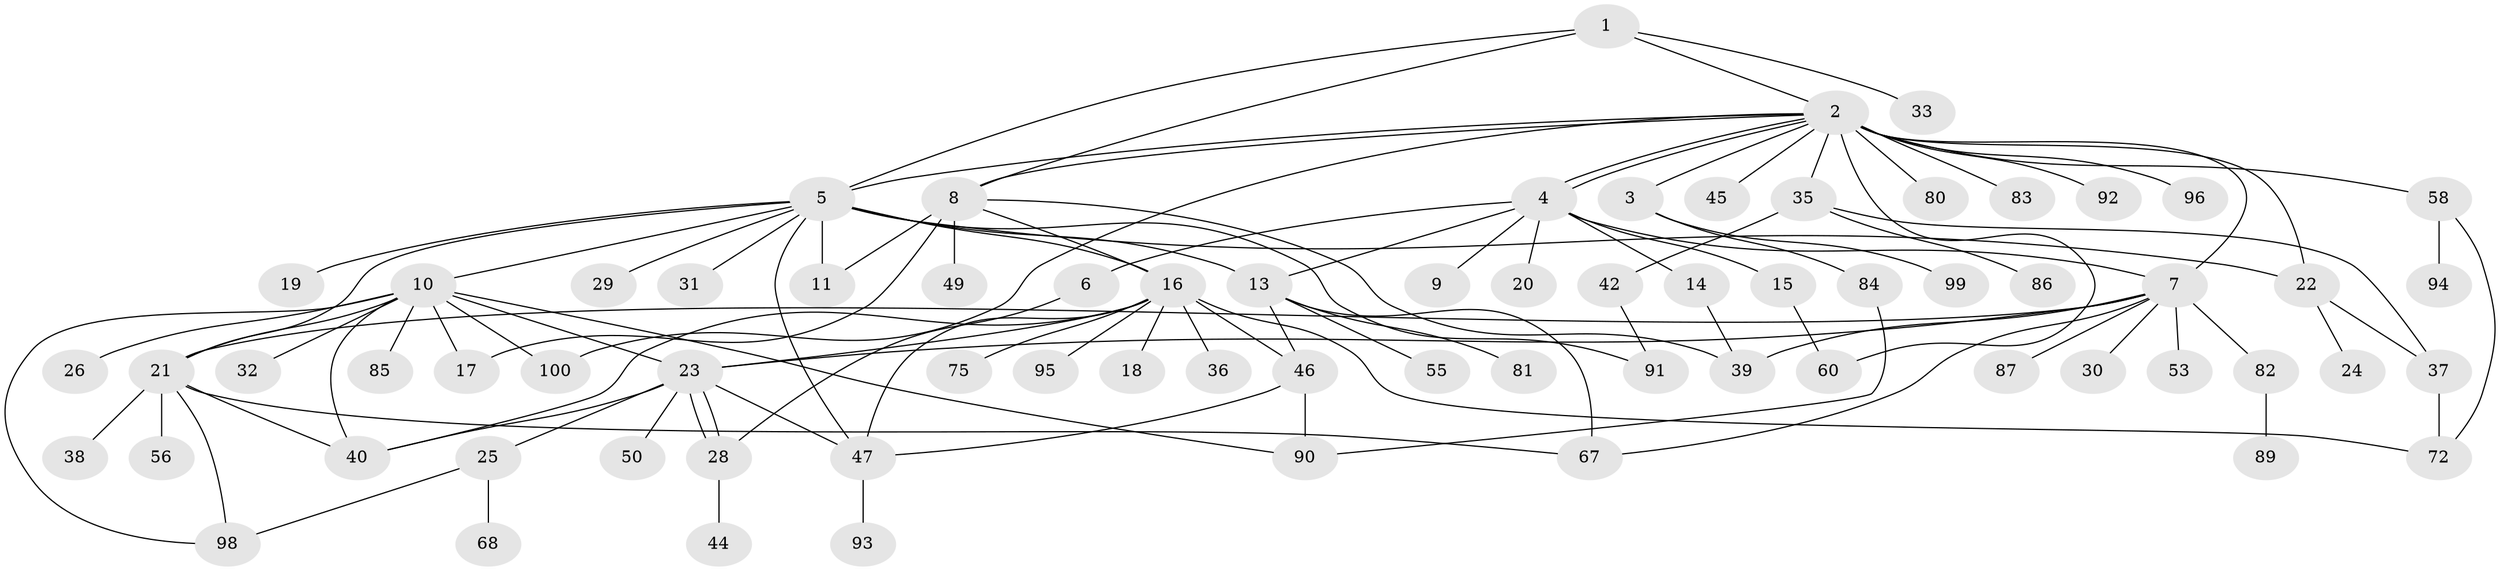 // original degree distribution, {5: 0.05, 19: 0.01, 3: 0.13, 8: 0.01, 13: 0.01, 2: 0.25, 7: 0.03, 6: 0.02, 1: 0.43, 12: 0.02, 4: 0.03, 10: 0.01}
// Generated by graph-tools (version 1.1) at 2025/11/02/27/25 16:11:12]
// undirected, 72 vertices, 107 edges
graph export_dot {
graph [start="1"]
  node [color=gray90,style=filled];
  1 [super="+77"];
  2 [super="+59"];
  3;
  4 [super="+12"];
  5 [super="+71"];
  6 [super="+62"];
  7 [super="+27"];
  8 [super="+34"];
  9;
  10 [super="+41"];
  11;
  13 [super="+73"];
  14;
  15 [super="+61"];
  16 [super="+52"];
  17;
  18;
  19;
  20;
  21 [super="+43"];
  22;
  23 [super="+66"];
  24;
  25 [super="+63"];
  26;
  28 [super="+57"];
  29;
  30;
  31;
  32;
  33;
  35 [super="+70"];
  36 [super="+69"];
  37 [super="+48"];
  38 [super="+88"];
  39 [super="+51"];
  40 [super="+64"];
  42 [super="+97"];
  44;
  45;
  46 [super="+54"];
  47 [super="+76"];
  49;
  50;
  53;
  55 [super="+65"];
  56;
  58 [super="+74"];
  60;
  67 [super="+78"];
  68;
  72 [super="+79"];
  75;
  80;
  81;
  82;
  83;
  84;
  85;
  86;
  87;
  89;
  90;
  91;
  92;
  93;
  94;
  95;
  96;
  98;
  99;
  100;
  1 -- 2;
  1 -- 5;
  1 -- 8;
  1 -- 33;
  2 -- 3;
  2 -- 4;
  2 -- 4;
  2 -- 5;
  2 -- 7 [weight=2];
  2 -- 8;
  2 -- 22;
  2 -- 35;
  2 -- 45;
  2 -- 58;
  2 -- 60;
  2 -- 80;
  2 -- 83;
  2 -- 92;
  2 -- 96 [weight=2];
  2 -- 100;
  3 -- 84;
  3 -- 99;
  4 -- 6;
  4 -- 9;
  4 -- 14;
  4 -- 20;
  4 -- 7;
  4 -- 13;
  4 -- 15;
  5 -- 10;
  5 -- 11;
  5 -- 13;
  5 -- 19;
  5 -- 21;
  5 -- 22;
  5 -- 29;
  5 -- 31;
  5 -- 16;
  5 -- 47;
  5 -- 91;
  6 -- 28;
  7 -- 23;
  7 -- 30;
  7 -- 82;
  7 -- 87;
  7 -- 53;
  7 -- 39;
  7 -- 21;
  7 -- 67;
  8 -- 16;
  8 -- 39;
  8 -- 49;
  8 -- 17;
  8 -- 11;
  10 -- 17;
  10 -- 23;
  10 -- 26;
  10 -- 32;
  10 -- 40;
  10 -- 85;
  10 -- 90;
  10 -- 98;
  10 -- 100;
  10 -- 21;
  13 -- 46;
  13 -- 55;
  13 -- 81;
  13 -- 67;
  14 -- 39;
  15 -- 60;
  16 -- 18;
  16 -- 23;
  16 -- 36;
  16 -- 40;
  16 -- 46 [weight=2];
  16 -- 75;
  16 -- 95;
  16 -- 47;
  16 -- 72;
  21 -- 38;
  21 -- 98;
  21 -- 56;
  21 -- 67;
  21 -- 40;
  22 -- 24;
  22 -- 37;
  23 -- 25;
  23 -- 28;
  23 -- 28;
  23 -- 50;
  23 -- 47;
  23 -- 40;
  25 -- 68;
  25 -- 98;
  28 -- 44;
  35 -- 37;
  35 -- 42;
  35 -- 86;
  37 -- 72;
  42 -- 91;
  46 -- 47;
  46 -- 90;
  47 -- 93;
  58 -- 72;
  58 -- 94;
  82 -- 89;
  84 -- 90;
}
